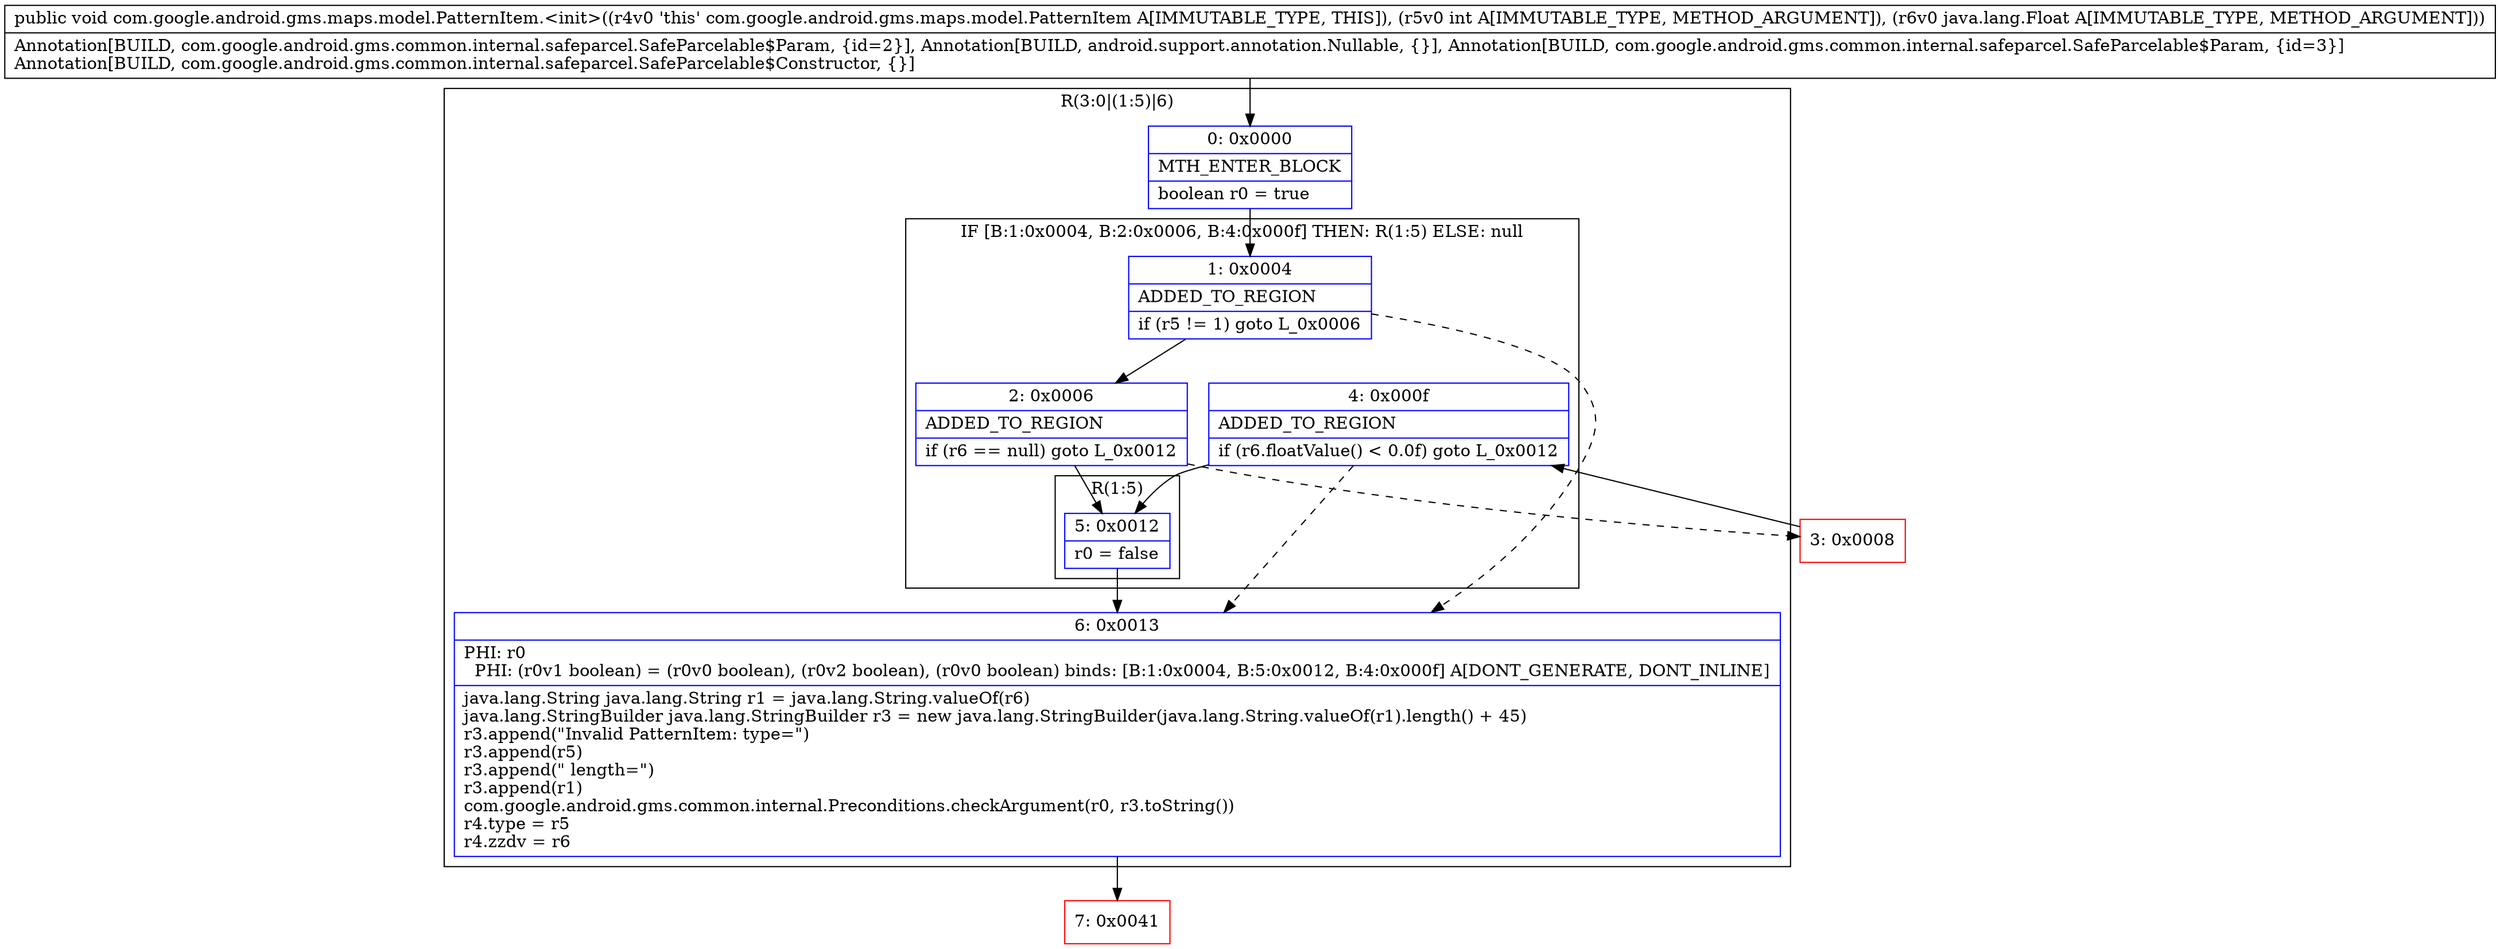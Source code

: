 digraph "CFG forcom.google.android.gms.maps.model.PatternItem.\<init\>(ILjava\/lang\/Float;)V" {
subgraph cluster_Region_913564174 {
label = "R(3:0|(1:5)|6)";
node [shape=record,color=blue];
Node_0 [shape=record,label="{0\:\ 0x0000|MTH_ENTER_BLOCK\l|boolean r0 = true\l}"];
subgraph cluster_IfRegion_1043022723 {
label = "IF [B:1:0x0004, B:2:0x0006, B:4:0x000f] THEN: R(1:5) ELSE: null";
node [shape=record,color=blue];
Node_1 [shape=record,label="{1\:\ 0x0004|ADDED_TO_REGION\l|if (r5 != 1) goto L_0x0006\l}"];
Node_2 [shape=record,label="{2\:\ 0x0006|ADDED_TO_REGION\l|if (r6 == null) goto L_0x0012\l}"];
Node_4 [shape=record,label="{4\:\ 0x000f|ADDED_TO_REGION\l|if (r6.floatValue() \< 0.0f) goto L_0x0012\l}"];
subgraph cluster_Region_1567952010 {
label = "R(1:5)";
node [shape=record,color=blue];
Node_5 [shape=record,label="{5\:\ 0x0012|r0 = false\l}"];
}
}
Node_6 [shape=record,label="{6\:\ 0x0013|PHI: r0 \l  PHI: (r0v1 boolean) = (r0v0 boolean), (r0v2 boolean), (r0v0 boolean) binds: [B:1:0x0004, B:5:0x0012, B:4:0x000f] A[DONT_GENERATE, DONT_INLINE]\l|java.lang.String java.lang.String r1 = java.lang.String.valueOf(r6)\ljava.lang.StringBuilder java.lang.StringBuilder r3 = new java.lang.StringBuilder(java.lang.String.valueOf(r1).length() + 45)\lr3.append(\"Invalid PatternItem: type=\")\lr3.append(r5)\lr3.append(\" length=\")\lr3.append(r1)\lcom.google.android.gms.common.internal.Preconditions.checkArgument(r0, r3.toString())\lr4.type = r5\lr4.zzdv = r6\l}"];
}
Node_3 [shape=record,color=red,label="{3\:\ 0x0008}"];
Node_7 [shape=record,color=red,label="{7\:\ 0x0041}"];
MethodNode[shape=record,label="{public void com.google.android.gms.maps.model.PatternItem.\<init\>((r4v0 'this' com.google.android.gms.maps.model.PatternItem A[IMMUTABLE_TYPE, THIS]), (r5v0 int A[IMMUTABLE_TYPE, METHOD_ARGUMENT]), (r6v0 java.lang.Float A[IMMUTABLE_TYPE, METHOD_ARGUMENT]))  | Annotation[BUILD, com.google.android.gms.common.internal.safeparcel.SafeParcelable$Param, \{id=2\}], Annotation[BUILD, android.support.annotation.Nullable, \{\}], Annotation[BUILD, com.google.android.gms.common.internal.safeparcel.SafeParcelable$Param, \{id=3\}]\lAnnotation[BUILD, com.google.android.gms.common.internal.safeparcel.SafeParcelable$Constructor, \{\}]\l}"];
MethodNode -> Node_0;
Node_0 -> Node_1;
Node_1 -> Node_2;
Node_1 -> Node_6[style=dashed];
Node_2 -> Node_3[style=dashed];
Node_2 -> Node_5;
Node_4 -> Node_5;
Node_4 -> Node_6[style=dashed];
Node_5 -> Node_6;
Node_6 -> Node_7;
Node_3 -> Node_4;
}

